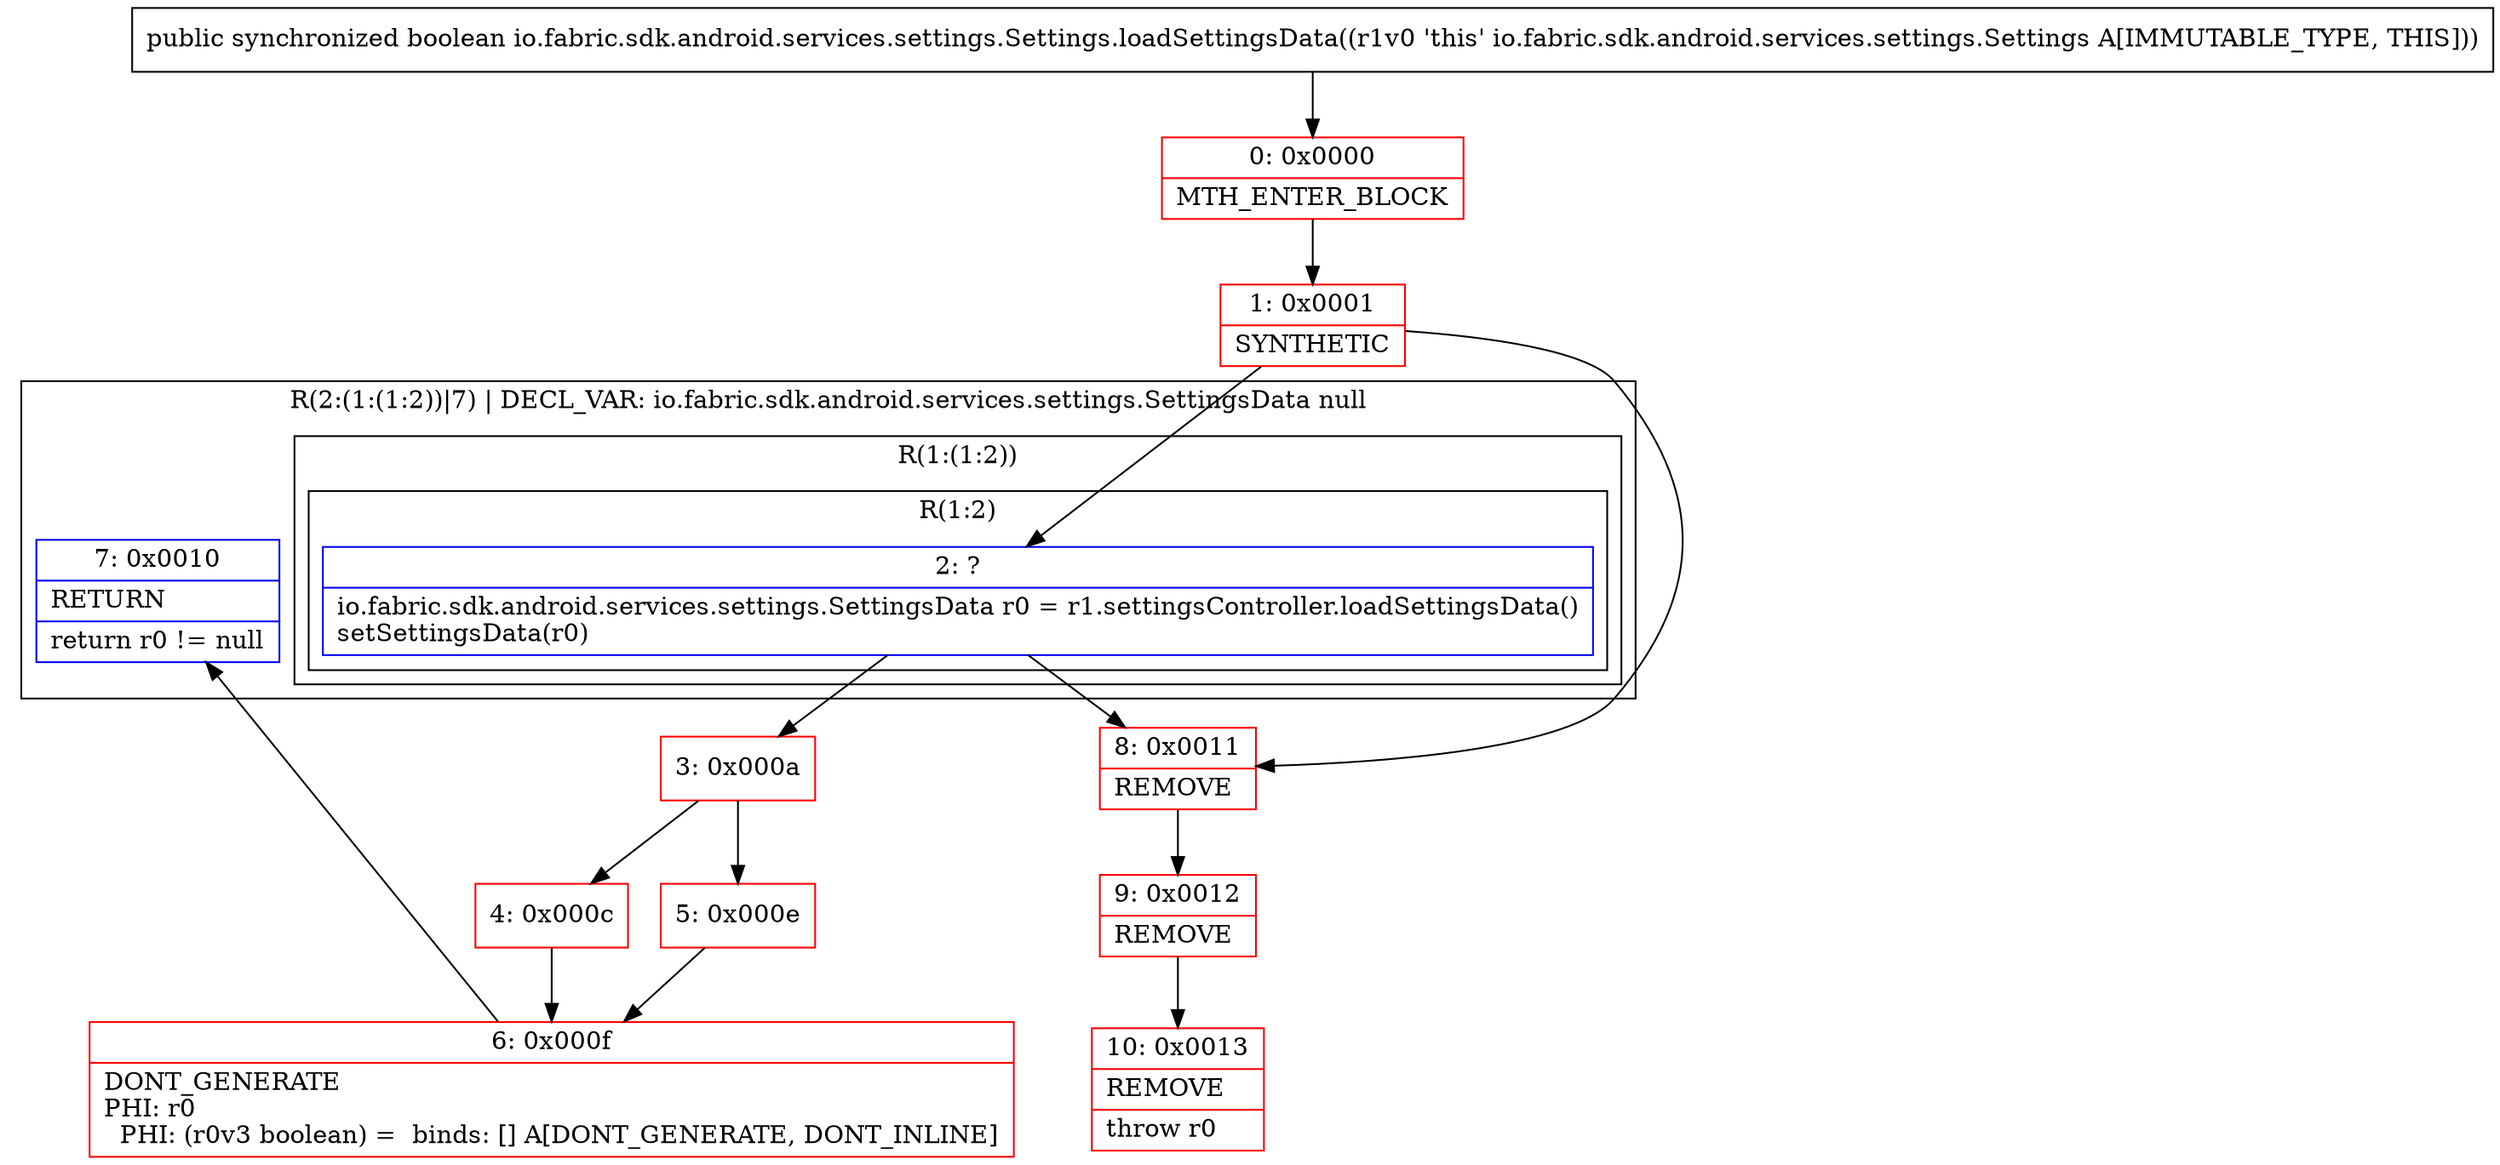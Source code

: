 digraph "CFG forio.fabric.sdk.android.services.settings.Settings.loadSettingsData()Z" {
subgraph cluster_Region_1011438878 {
label = "R(2:(1:(1:2))|7) | DECL_VAR: io.fabric.sdk.android.services.settings.SettingsData null\l";
node [shape=record,color=blue];
subgraph cluster_Region_527930635 {
label = "R(1:(1:2))";
node [shape=record,color=blue];
subgraph cluster_Region_47218431 {
label = "R(1:2)";
node [shape=record,color=blue];
Node_2 [shape=record,label="{2\:\ ?|io.fabric.sdk.android.services.settings.SettingsData r0 = r1.settingsController.loadSettingsData()\lsetSettingsData(r0)\l}"];
}
}
Node_7 [shape=record,label="{7\:\ 0x0010|RETURN\l|return r0 != null\l}"];
}
Node_0 [shape=record,color=red,label="{0\:\ 0x0000|MTH_ENTER_BLOCK\l}"];
Node_1 [shape=record,color=red,label="{1\:\ 0x0001|SYNTHETIC\l}"];
Node_3 [shape=record,color=red,label="{3\:\ 0x000a}"];
Node_4 [shape=record,color=red,label="{4\:\ 0x000c}"];
Node_5 [shape=record,color=red,label="{5\:\ 0x000e}"];
Node_6 [shape=record,color=red,label="{6\:\ 0x000f|DONT_GENERATE\lPHI: r0 \l  PHI: (r0v3 boolean) =  binds: [] A[DONT_GENERATE, DONT_INLINE]\l}"];
Node_8 [shape=record,color=red,label="{8\:\ 0x0011|REMOVE\l}"];
Node_9 [shape=record,color=red,label="{9\:\ 0x0012|REMOVE\l}"];
Node_10 [shape=record,color=red,label="{10\:\ 0x0013|REMOVE\l|throw r0\l}"];
MethodNode[shape=record,label="{public synchronized boolean io.fabric.sdk.android.services.settings.Settings.loadSettingsData((r1v0 'this' io.fabric.sdk.android.services.settings.Settings A[IMMUTABLE_TYPE, THIS])) }"];
MethodNode -> Node_0;
Node_2 -> Node_3;
Node_2 -> Node_8;
Node_0 -> Node_1;
Node_1 -> Node_2;
Node_1 -> Node_8;
Node_3 -> Node_4;
Node_3 -> Node_5;
Node_4 -> Node_6;
Node_5 -> Node_6;
Node_6 -> Node_7;
Node_8 -> Node_9;
Node_9 -> Node_10;
}


